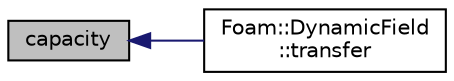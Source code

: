 digraph "capacity"
{
  bgcolor="transparent";
  edge [fontname="Helvetica",fontsize="10",labelfontname="Helvetica",labelfontsize="10"];
  node [fontname="Helvetica",fontsize="10",shape=record];
  rankdir="LR";
  Node1 [label="capacity",height=0.2,width=0.4,color="black", fillcolor="grey75", style="filled" fontcolor="black"];
  Node1 -> Node2 [dir="back",color="midnightblue",fontsize="10",style="solid",fontname="Helvetica"];
  Node2 [label="Foam::DynamicField\l::transfer",height=0.2,width=0.4,color="black",URL="$classFoam_1_1DynamicField.html#a4f266464ce03c1ebf234b3ba03b745f7",tooltip="Transfer the parameter contents into this. "];
}
